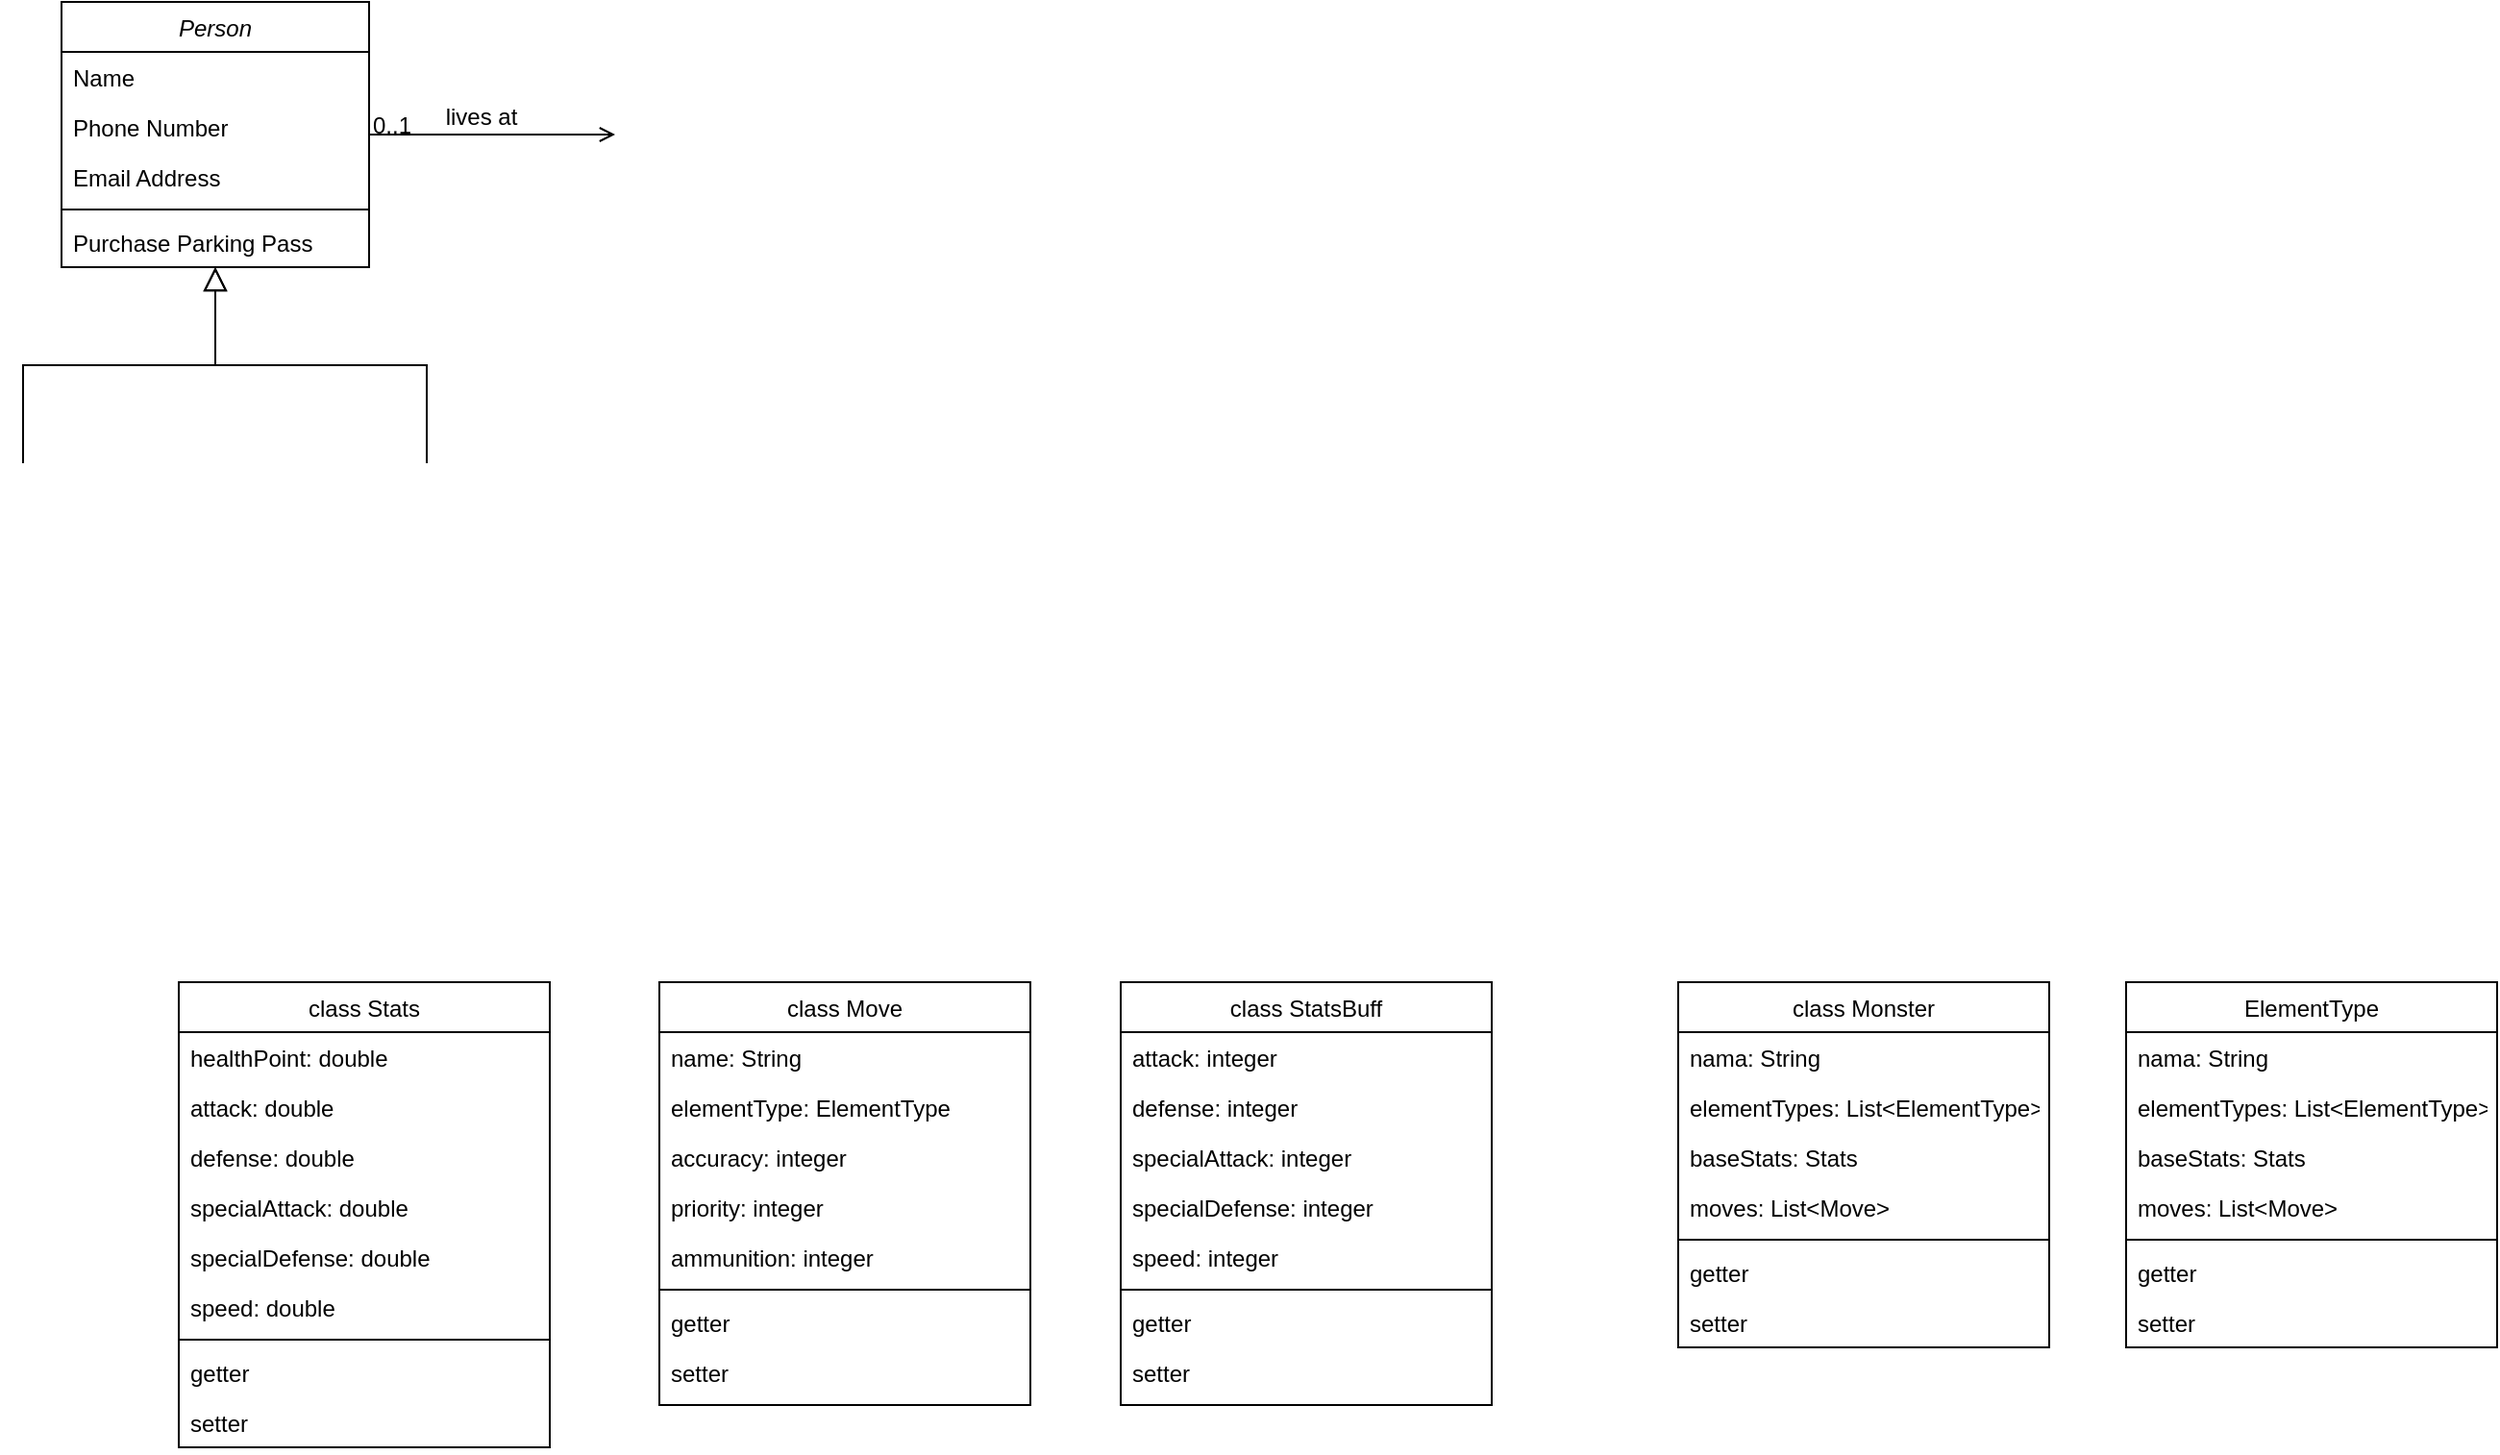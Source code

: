 <mxfile version="17.1.4" type="device"><diagram id="C5RBs43oDa-KdzZeNtuy" name="Page-1"><mxGraphModel dx="1580" dy="873" grid="1" gridSize="10" guides="1" tooltips="1" connect="1" arrows="1" fold="1" page="1" pageScale="1" pageWidth="827" pageHeight="1169" math="0" shadow="0"><root><mxCell id="WIyWlLk6GJQsqaUBKTNV-0"/><mxCell id="WIyWlLk6GJQsqaUBKTNV-1" parent="WIyWlLk6GJQsqaUBKTNV-0"/><mxCell id="zkfFHV4jXpPFQw0GAbJ--0" value="Person" style="swimlane;fontStyle=2;align=center;verticalAlign=top;childLayout=stackLayout;horizontal=1;startSize=26;horizontalStack=0;resizeParent=1;resizeLast=0;collapsible=1;marginBottom=0;rounded=0;shadow=0;strokeWidth=1;" parent="WIyWlLk6GJQsqaUBKTNV-1" vertex="1"><mxGeometry x="39" y="10" width="160" height="138" as="geometry"><mxRectangle x="230" y="140" width="160" height="26" as="alternateBounds"/></mxGeometry></mxCell><mxCell id="zkfFHV4jXpPFQw0GAbJ--1" value="Name" style="text;align=left;verticalAlign=top;spacingLeft=4;spacingRight=4;overflow=hidden;rotatable=0;points=[[0,0.5],[1,0.5]];portConstraint=eastwest;" parent="zkfFHV4jXpPFQw0GAbJ--0" vertex="1"><mxGeometry y="26" width="160" height="26" as="geometry"/></mxCell><mxCell id="zkfFHV4jXpPFQw0GAbJ--2" value="Phone Number" style="text;align=left;verticalAlign=top;spacingLeft=4;spacingRight=4;overflow=hidden;rotatable=0;points=[[0,0.5],[1,0.5]];portConstraint=eastwest;rounded=0;shadow=0;html=0;" parent="zkfFHV4jXpPFQw0GAbJ--0" vertex="1"><mxGeometry y="52" width="160" height="26" as="geometry"/></mxCell><mxCell id="zkfFHV4jXpPFQw0GAbJ--3" value="Email Address" style="text;align=left;verticalAlign=top;spacingLeft=4;spacingRight=4;overflow=hidden;rotatable=0;points=[[0,0.5],[1,0.5]];portConstraint=eastwest;rounded=0;shadow=0;html=0;" parent="zkfFHV4jXpPFQw0GAbJ--0" vertex="1"><mxGeometry y="78" width="160" height="26" as="geometry"/></mxCell><mxCell id="zkfFHV4jXpPFQw0GAbJ--4" value="" style="line;html=1;strokeWidth=1;align=left;verticalAlign=middle;spacingTop=-1;spacingLeft=3;spacingRight=3;rotatable=0;labelPosition=right;points=[];portConstraint=eastwest;" parent="zkfFHV4jXpPFQw0GAbJ--0" vertex="1"><mxGeometry y="104" width="160" height="8" as="geometry"/></mxCell><mxCell id="zkfFHV4jXpPFQw0GAbJ--5" value="Purchase Parking Pass" style="text;align=left;verticalAlign=top;spacingLeft=4;spacingRight=4;overflow=hidden;rotatable=0;points=[[0,0.5],[1,0.5]];portConstraint=eastwest;" parent="zkfFHV4jXpPFQw0GAbJ--0" vertex="1"><mxGeometry y="112" width="160" height="26" as="geometry"/></mxCell><mxCell id="zkfFHV4jXpPFQw0GAbJ--12" value="" style="endArrow=block;endSize=10;endFill=0;shadow=0;strokeWidth=1;rounded=0;edgeStyle=elbowEdgeStyle;elbow=vertical;" parent="WIyWlLk6GJQsqaUBKTNV-1" target="zkfFHV4jXpPFQw0GAbJ--0" edge="1"><mxGeometry width="160" relative="1" as="geometry"><mxPoint x="19" y="250" as="sourcePoint"/><mxPoint x="19" y="93" as="targetPoint"/></mxGeometry></mxCell><mxCell id="zkfFHV4jXpPFQw0GAbJ--16" value="" style="endArrow=block;endSize=10;endFill=0;shadow=0;strokeWidth=1;rounded=0;edgeStyle=elbowEdgeStyle;elbow=vertical;" parent="WIyWlLk6GJQsqaUBKTNV-1" target="zkfFHV4jXpPFQw0GAbJ--0" edge="1"><mxGeometry width="160" relative="1" as="geometry"><mxPoint x="229" y="250" as="sourcePoint"/><mxPoint x="129" y="161" as="targetPoint"/></mxGeometry></mxCell><mxCell id="zkfFHV4jXpPFQw0GAbJ--26" value="" style="endArrow=open;shadow=0;strokeWidth=1;rounded=0;endFill=1;edgeStyle=elbowEdgeStyle;elbow=vertical;" parent="WIyWlLk6GJQsqaUBKTNV-1" source="zkfFHV4jXpPFQw0GAbJ--0" edge="1"><mxGeometry x="0.5" y="41" relative="1" as="geometry"><mxPoint x="199" y="82" as="sourcePoint"/><mxPoint x="327" y="79" as="targetPoint"/><mxPoint x="-40" y="32" as="offset"/></mxGeometry></mxCell><mxCell id="zkfFHV4jXpPFQw0GAbJ--27" value="0..1" style="resizable=0;align=left;verticalAlign=bottom;labelBackgroundColor=none;fontSize=12;" parent="zkfFHV4jXpPFQw0GAbJ--26" connectable="0" vertex="1"><mxGeometry x="-1" relative="1" as="geometry"><mxPoint y="4" as="offset"/></mxGeometry></mxCell><mxCell id="zkfFHV4jXpPFQw0GAbJ--29" value="lives at" style="text;html=1;resizable=0;points=[];;align=center;verticalAlign=middle;labelBackgroundColor=none;rounded=0;shadow=0;strokeWidth=1;fontSize=12;" parent="zkfFHV4jXpPFQw0GAbJ--26" vertex="1" connectable="0"><mxGeometry x="0.5" y="49" relative="1" as="geometry"><mxPoint x="-38" y="40" as="offset"/></mxGeometry></mxCell><mxCell id="vSHFf62IASqHIGk94yYb-20" value="ElementType" style="swimlane;fontStyle=0;align=center;verticalAlign=top;childLayout=stackLayout;horizontal=1;startSize=26;horizontalStack=0;resizeParent=1;resizeLast=0;collapsible=1;marginBottom=0;rounded=0;shadow=0;strokeWidth=1;" vertex="1" parent="WIyWlLk6GJQsqaUBKTNV-1"><mxGeometry x="1113" y="520" width="193" height="190" as="geometry"><mxRectangle x="550" y="140" width="160" height="26" as="alternateBounds"/></mxGeometry></mxCell><mxCell id="vSHFf62IASqHIGk94yYb-21" value="nama: String" style="text;align=left;verticalAlign=top;spacingLeft=4;spacingRight=4;overflow=hidden;rotatable=0;points=[[0,0.5],[1,0.5]];portConstraint=eastwest;" vertex="1" parent="vSHFf62IASqHIGk94yYb-20"><mxGeometry y="26" width="193" height="26" as="geometry"/></mxCell><mxCell id="vSHFf62IASqHIGk94yYb-22" value="elementTypes: List&lt;ElementType&gt;" style="text;align=left;verticalAlign=top;spacingLeft=4;spacingRight=4;overflow=hidden;rotatable=0;points=[[0,0.5],[1,0.5]];portConstraint=eastwest;rounded=0;shadow=0;html=0;" vertex="1" parent="vSHFf62IASqHIGk94yYb-20"><mxGeometry y="52" width="193" height="26" as="geometry"/></mxCell><mxCell id="vSHFf62IASqHIGk94yYb-23" value="baseStats: Stats" style="text;align=left;verticalAlign=top;spacingLeft=4;spacingRight=4;overflow=hidden;rotatable=0;points=[[0,0.5],[1,0.5]];portConstraint=eastwest;rounded=0;shadow=0;html=0;" vertex="1" parent="vSHFf62IASqHIGk94yYb-20"><mxGeometry y="78" width="193" height="26" as="geometry"/></mxCell><mxCell id="vSHFf62IASqHIGk94yYb-24" value="moves: List&lt;Move&gt;" style="text;align=left;verticalAlign=top;spacingLeft=4;spacingRight=4;overflow=hidden;rotatable=0;points=[[0,0.5],[1,0.5]];portConstraint=eastwest;rounded=0;shadow=0;html=0;" vertex="1" parent="vSHFf62IASqHIGk94yYb-20"><mxGeometry y="104" width="193" height="26" as="geometry"/></mxCell><mxCell id="vSHFf62IASqHIGk94yYb-25" value="" style="line;html=1;strokeWidth=1;align=left;verticalAlign=middle;spacingTop=-1;spacingLeft=3;spacingRight=3;rotatable=0;labelPosition=right;points=[];portConstraint=eastwest;" vertex="1" parent="vSHFf62IASqHIGk94yYb-20"><mxGeometry y="130" width="193" height="8" as="geometry"/></mxCell><mxCell id="vSHFf62IASqHIGk94yYb-26" value="getter" style="text;align=left;verticalAlign=top;spacingLeft=4;spacingRight=4;overflow=hidden;rotatable=0;points=[[0,0.5],[1,0.5]];portConstraint=eastwest;" vertex="1" parent="vSHFf62IASqHIGk94yYb-20"><mxGeometry y="138" width="193" height="26" as="geometry"/></mxCell><mxCell id="vSHFf62IASqHIGk94yYb-27" value="setter" style="text;align=left;verticalAlign=top;spacingLeft=4;spacingRight=4;overflow=hidden;rotatable=0;points=[[0,0.5],[1,0.5]];portConstraint=eastwest;" vertex="1" parent="vSHFf62IASqHIGk94yYb-20"><mxGeometry y="164" width="193" height="26" as="geometry"/></mxCell><mxCell id="vSHFf62IASqHIGk94yYb-28" value="class Monster" style="swimlane;fontStyle=0;align=center;verticalAlign=top;childLayout=stackLayout;horizontal=1;startSize=26;horizontalStack=0;resizeParent=1;resizeLast=0;collapsible=1;marginBottom=0;rounded=0;shadow=0;strokeWidth=1;" vertex="1" parent="WIyWlLk6GJQsqaUBKTNV-1"><mxGeometry x="880" y="520" width="193" height="190" as="geometry"><mxRectangle x="550" y="140" width="160" height="26" as="alternateBounds"/></mxGeometry></mxCell><mxCell id="vSHFf62IASqHIGk94yYb-29" value="nama: String" style="text;align=left;verticalAlign=top;spacingLeft=4;spacingRight=4;overflow=hidden;rotatable=0;points=[[0,0.5],[1,0.5]];portConstraint=eastwest;" vertex="1" parent="vSHFf62IASqHIGk94yYb-28"><mxGeometry y="26" width="193" height="26" as="geometry"/></mxCell><mxCell id="vSHFf62IASqHIGk94yYb-30" value="elementTypes: List&lt;ElementType&gt;" style="text;align=left;verticalAlign=top;spacingLeft=4;spacingRight=4;overflow=hidden;rotatable=0;points=[[0,0.5],[1,0.5]];portConstraint=eastwest;rounded=0;shadow=0;html=0;" vertex="1" parent="vSHFf62IASqHIGk94yYb-28"><mxGeometry y="52" width="193" height="26" as="geometry"/></mxCell><mxCell id="vSHFf62IASqHIGk94yYb-31" value="baseStats: Stats" style="text;align=left;verticalAlign=top;spacingLeft=4;spacingRight=4;overflow=hidden;rotatable=0;points=[[0,0.5],[1,0.5]];portConstraint=eastwest;rounded=0;shadow=0;html=0;" vertex="1" parent="vSHFf62IASqHIGk94yYb-28"><mxGeometry y="78" width="193" height="26" as="geometry"/></mxCell><mxCell id="vSHFf62IASqHIGk94yYb-32" value="moves: List&lt;Move&gt;" style="text;align=left;verticalAlign=top;spacingLeft=4;spacingRight=4;overflow=hidden;rotatable=0;points=[[0,0.5],[1,0.5]];portConstraint=eastwest;rounded=0;shadow=0;html=0;" vertex="1" parent="vSHFf62IASqHIGk94yYb-28"><mxGeometry y="104" width="193" height="26" as="geometry"/></mxCell><mxCell id="vSHFf62IASqHIGk94yYb-33" value="" style="line;html=1;strokeWidth=1;align=left;verticalAlign=middle;spacingTop=-1;spacingLeft=3;spacingRight=3;rotatable=0;labelPosition=right;points=[];portConstraint=eastwest;" vertex="1" parent="vSHFf62IASqHIGk94yYb-28"><mxGeometry y="130" width="193" height="8" as="geometry"/></mxCell><mxCell id="vSHFf62IASqHIGk94yYb-34" value="getter" style="text;align=left;verticalAlign=top;spacingLeft=4;spacingRight=4;overflow=hidden;rotatable=0;points=[[0,0.5],[1,0.5]];portConstraint=eastwest;" vertex="1" parent="vSHFf62IASqHIGk94yYb-28"><mxGeometry y="138" width="193" height="26" as="geometry"/></mxCell><mxCell id="vSHFf62IASqHIGk94yYb-35" value="setter" style="text;align=left;verticalAlign=top;spacingLeft=4;spacingRight=4;overflow=hidden;rotatable=0;points=[[0,0.5],[1,0.5]];portConstraint=eastwest;" vertex="1" parent="vSHFf62IASqHIGk94yYb-28"><mxGeometry y="164" width="193" height="26" as="geometry"/></mxCell><mxCell id="vSHFf62IASqHIGk94yYb-36" value="class Stats" style="swimlane;fontStyle=0;align=center;verticalAlign=top;childLayout=stackLayout;horizontal=1;startSize=26;horizontalStack=0;resizeParent=1;resizeLast=0;collapsible=1;marginBottom=0;rounded=0;shadow=0;strokeWidth=1;" vertex="1" parent="WIyWlLk6GJQsqaUBKTNV-1"><mxGeometry x="100" y="520" width="193" height="242" as="geometry"><mxRectangle x="550" y="140" width="160" height="26" as="alternateBounds"/></mxGeometry></mxCell><mxCell id="vSHFf62IASqHIGk94yYb-37" value="healthPoint: double" style="text;align=left;verticalAlign=top;spacingLeft=4;spacingRight=4;overflow=hidden;rotatable=0;points=[[0,0.5],[1,0.5]];portConstraint=eastwest;" vertex="1" parent="vSHFf62IASqHIGk94yYb-36"><mxGeometry y="26" width="193" height="26" as="geometry"/></mxCell><mxCell id="vSHFf62IASqHIGk94yYb-38" value="attack: double" style="text;align=left;verticalAlign=top;spacingLeft=4;spacingRight=4;overflow=hidden;rotatable=0;points=[[0,0.5],[1,0.5]];portConstraint=eastwest;rounded=0;shadow=0;html=0;" vertex="1" parent="vSHFf62IASqHIGk94yYb-36"><mxGeometry y="52" width="193" height="26" as="geometry"/></mxCell><mxCell id="vSHFf62IASqHIGk94yYb-39" value="defense: double" style="text;align=left;verticalAlign=top;spacingLeft=4;spacingRight=4;overflow=hidden;rotatable=0;points=[[0,0.5],[1,0.5]];portConstraint=eastwest;rounded=0;shadow=0;html=0;" vertex="1" parent="vSHFf62IASqHIGk94yYb-36"><mxGeometry y="78" width="193" height="26" as="geometry"/></mxCell><mxCell id="vSHFf62IASqHIGk94yYb-40" value="specialAttack: double" style="text;align=left;verticalAlign=top;spacingLeft=4;spacingRight=4;overflow=hidden;rotatable=0;points=[[0,0.5],[1,0.5]];portConstraint=eastwest;rounded=0;shadow=0;html=0;" vertex="1" parent="vSHFf62IASqHIGk94yYb-36"><mxGeometry y="104" width="193" height="26" as="geometry"/></mxCell><mxCell id="vSHFf62IASqHIGk94yYb-45" value="specialDefense: double" style="text;align=left;verticalAlign=top;spacingLeft=4;spacingRight=4;overflow=hidden;rotatable=0;points=[[0,0.5],[1,0.5]];portConstraint=eastwest;rounded=0;shadow=0;html=0;" vertex="1" parent="vSHFf62IASqHIGk94yYb-36"><mxGeometry y="130" width="193" height="26" as="geometry"/></mxCell><mxCell id="vSHFf62IASqHIGk94yYb-44" value="speed: double" style="text;align=left;verticalAlign=top;spacingLeft=4;spacingRight=4;overflow=hidden;rotatable=0;points=[[0,0.5],[1,0.5]];portConstraint=eastwest;rounded=0;shadow=0;html=0;" vertex="1" parent="vSHFf62IASqHIGk94yYb-36"><mxGeometry y="156" width="193" height="26" as="geometry"/></mxCell><mxCell id="vSHFf62IASqHIGk94yYb-41" value="" style="line;html=1;strokeWidth=1;align=left;verticalAlign=middle;spacingTop=-1;spacingLeft=3;spacingRight=3;rotatable=0;labelPosition=right;points=[];portConstraint=eastwest;" vertex="1" parent="vSHFf62IASqHIGk94yYb-36"><mxGeometry y="182" width="193" height="8" as="geometry"/></mxCell><mxCell id="vSHFf62IASqHIGk94yYb-42" value="getter" style="text;align=left;verticalAlign=top;spacingLeft=4;spacingRight=4;overflow=hidden;rotatable=0;points=[[0,0.5],[1,0.5]];portConstraint=eastwest;" vertex="1" parent="vSHFf62IASqHIGk94yYb-36"><mxGeometry y="190" width="193" height="26" as="geometry"/></mxCell><mxCell id="vSHFf62IASqHIGk94yYb-43" value="setter" style="text;align=left;verticalAlign=top;spacingLeft=4;spacingRight=4;overflow=hidden;rotatable=0;points=[[0,0.5],[1,0.5]];portConstraint=eastwest;" vertex="1" parent="vSHFf62IASqHIGk94yYb-36"><mxGeometry y="216" width="193" height="26" as="geometry"/></mxCell><mxCell id="vSHFf62IASqHIGk94yYb-46" value="class Move" style="swimlane;fontStyle=0;align=center;verticalAlign=top;childLayout=stackLayout;horizontal=1;startSize=26;horizontalStack=0;resizeParent=1;resizeLast=0;collapsible=1;marginBottom=0;rounded=0;shadow=0;strokeWidth=1;" vertex="1" parent="WIyWlLk6GJQsqaUBKTNV-1"><mxGeometry x="350" y="520" width="193" height="220" as="geometry"><mxRectangle x="550" y="140" width="160" height="26" as="alternateBounds"/></mxGeometry></mxCell><mxCell id="vSHFf62IASqHIGk94yYb-47" value="name: String" style="text;align=left;verticalAlign=top;spacingLeft=4;spacingRight=4;overflow=hidden;rotatable=0;points=[[0,0.5],[1,0.5]];portConstraint=eastwest;" vertex="1" parent="vSHFf62IASqHIGk94yYb-46"><mxGeometry y="26" width="193" height="26" as="geometry"/></mxCell><mxCell id="vSHFf62IASqHIGk94yYb-48" value="elementType: ElementType" style="text;align=left;verticalAlign=top;spacingLeft=4;spacingRight=4;overflow=hidden;rotatable=0;points=[[0,0.5],[1,0.5]];portConstraint=eastwest;rounded=0;shadow=0;html=0;" vertex="1" parent="vSHFf62IASqHIGk94yYb-46"><mxGeometry y="52" width="193" height="26" as="geometry"/></mxCell><mxCell id="vSHFf62IASqHIGk94yYb-49" value="accuracy: integer" style="text;align=left;verticalAlign=top;spacingLeft=4;spacingRight=4;overflow=hidden;rotatable=0;points=[[0,0.5],[1,0.5]];portConstraint=eastwest;rounded=0;shadow=0;html=0;" vertex="1" parent="vSHFf62IASqHIGk94yYb-46"><mxGeometry y="78" width="193" height="26" as="geometry"/></mxCell><mxCell id="vSHFf62IASqHIGk94yYb-50" value="priority: integer" style="text;align=left;verticalAlign=top;spacingLeft=4;spacingRight=4;overflow=hidden;rotatable=0;points=[[0,0.5],[1,0.5]];portConstraint=eastwest;rounded=0;shadow=0;html=0;" vertex="1" parent="vSHFf62IASqHIGk94yYb-46"><mxGeometry y="104" width="193" height="26" as="geometry"/></mxCell><mxCell id="vSHFf62IASqHIGk94yYb-51" value="ammunition: integer" style="text;align=left;verticalAlign=top;spacingLeft=4;spacingRight=4;overflow=hidden;rotatable=0;points=[[0,0.5],[1,0.5]];portConstraint=eastwest;rounded=0;shadow=0;html=0;" vertex="1" parent="vSHFf62IASqHIGk94yYb-46"><mxGeometry y="130" width="193" height="26" as="geometry"/></mxCell><mxCell id="vSHFf62IASqHIGk94yYb-53" value="" style="line;html=1;strokeWidth=1;align=left;verticalAlign=middle;spacingTop=-1;spacingLeft=3;spacingRight=3;rotatable=0;labelPosition=right;points=[];portConstraint=eastwest;" vertex="1" parent="vSHFf62IASqHIGk94yYb-46"><mxGeometry y="156" width="193" height="8" as="geometry"/></mxCell><mxCell id="vSHFf62IASqHIGk94yYb-54" value="getter" style="text;align=left;verticalAlign=top;spacingLeft=4;spacingRight=4;overflow=hidden;rotatable=0;points=[[0,0.5],[1,0.5]];portConstraint=eastwest;" vertex="1" parent="vSHFf62IASqHIGk94yYb-46"><mxGeometry y="164" width="193" height="26" as="geometry"/></mxCell><mxCell id="vSHFf62IASqHIGk94yYb-55" value="setter" style="text;align=left;verticalAlign=top;spacingLeft=4;spacingRight=4;overflow=hidden;rotatable=0;points=[[0,0.5],[1,0.5]];portConstraint=eastwest;" vertex="1" parent="vSHFf62IASqHIGk94yYb-46"><mxGeometry y="190" width="193" height="26" as="geometry"/></mxCell><mxCell id="vSHFf62IASqHIGk94yYb-56" value="class StatsBuff" style="swimlane;fontStyle=0;align=center;verticalAlign=top;childLayout=stackLayout;horizontal=1;startSize=26;horizontalStack=0;resizeParent=1;resizeLast=0;collapsible=1;marginBottom=0;rounded=0;shadow=0;strokeWidth=1;" vertex="1" parent="WIyWlLk6GJQsqaUBKTNV-1"><mxGeometry x="590" y="520" width="193" height="220" as="geometry"><mxRectangle x="550" y="140" width="160" height="26" as="alternateBounds"/></mxGeometry></mxCell><mxCell id="vSHFf62IASqHIGk94yYb-57" value="attack: integer" style="text;align=left;verticalAlign=top;spacingLeft=4;spacingRight=4;overflow=hidden;rotatable=0;points=[[0,0.5],[1,0.5]];portConstraint=eastwest;" vertex="1" parent="vSHFf62IASqHIGk94yYb-56"><mxGeometry y="26" width="193" height="26" as="geometry"/></mxCell><mxCell id="vSHFf62IASqHIGk94yYb-58" value="defense: integer" style="text;align=left;verticalAlign=top;spacingLeft=4;spacingRight=4;overflow=hidden;rotatable=0;points=[[0,0.5],[1,0.5]];portConstraint=eastwest;rounded=0;shadow=0;html=0;" vertex="1" parent="vSHFf62IASqHIGk94yYb-56"><mxGeometry y="52" width="193" height="26" as="geometry"/></mxCell><mxCell id="vSHFf62IASqHIGk94yYb-59" value="specialAttack: integer" style="text;align=left;verticalAlign=top;spacingLeft=4;spacingRight=4;overflow=hidden;rotatable=0;points=[[0,0.5],[1,0.5]];portConstraint=eastwest;rounded=0;shadow=0;html=0;" vertex="1" parent="vSHFf62IASqHIGk94yYb-56"><mxGeometry y="78" width="193" height="26" as="geometry"/></mxCell><mxCell id="vSHFf62IASqHIGk94yYb-60" value="specialDefense: integer" style="text;align=left;verticalAlign=top;spacingLeft=4;spacingRight=4;overflow=hidden;rotatable=0;points=[[0,0.5],[1,0.5]];portConstraint=eastwest;rounded=0;shadow=0;html=0;" vertex="1" parent="vSHFf62IASqHIGk94yYb-56"><mxGeometry y="104" width="193" height="26" as="geometry"/></mxCell><mxCell id="vSHFf62IASqHIGk94yYb-61" value="speed: integer" style="text;align=left;verticalAlign=top;spacingLeft=4;spacingRight=4;overflow=hidden;rotatable=0;points=[[0,0.5],[1,0.5]];portConstraint=eastwest;rounded=0;shadow=0;html=0;" vertex="1" parent="vSHFf62IASqHIGk94yYb-56"><mxGeometry y="130" width="193" height="26" as="geometry"/></mxCell><mxCell id="vSHFf62IASqHIGk94yYb-62" value="" style="line;html=1;strokeWidth=1;align=left;verticalAlign=middle;spacingTop=-1;spacingLeft=3;spacingRight=3;rotatable=0;labelPosition=right;points=[];portConstraint=eastwest;" vertex="1" parent="vSHFf62IASqHIGk94yYb-56"><mxGeometry y="156" width="193" height="8" as="geometry"/></mxCell><mxCell id="vSHFf62IASqHIGk94yYb-63" value="getter" style="text;align=left;verticalAlign=top;spacingLeft=4;spacingRight=4;overflow=hidden;rotatable=0;points=[[0,0.5],[1,0.5]];portConstraint=eastwest;" vertex="1" parent="vSHFf62IASqHIGk94yYb-56"><mxGeometry y="164" width="193" height="26" as="geometry"/></mxCell><mxCell id="vSHFf62IASqHIGk94yYb-64" value="setter" style="text;align=left;verticalAlign=top;spacingLeft=4;spacingRight=4;overflow=hidden;rotatable=0;points=[[0,0.5],[1,0.5]];portConstraint=eastwest;" vertex="1" parent="vSHFf62IASqHIGk94yYb-56"><mxGeometry y="190" width="193" height="26" as="geometry"/></mxCell></root></mxGraphModel></diagram></mxfile>